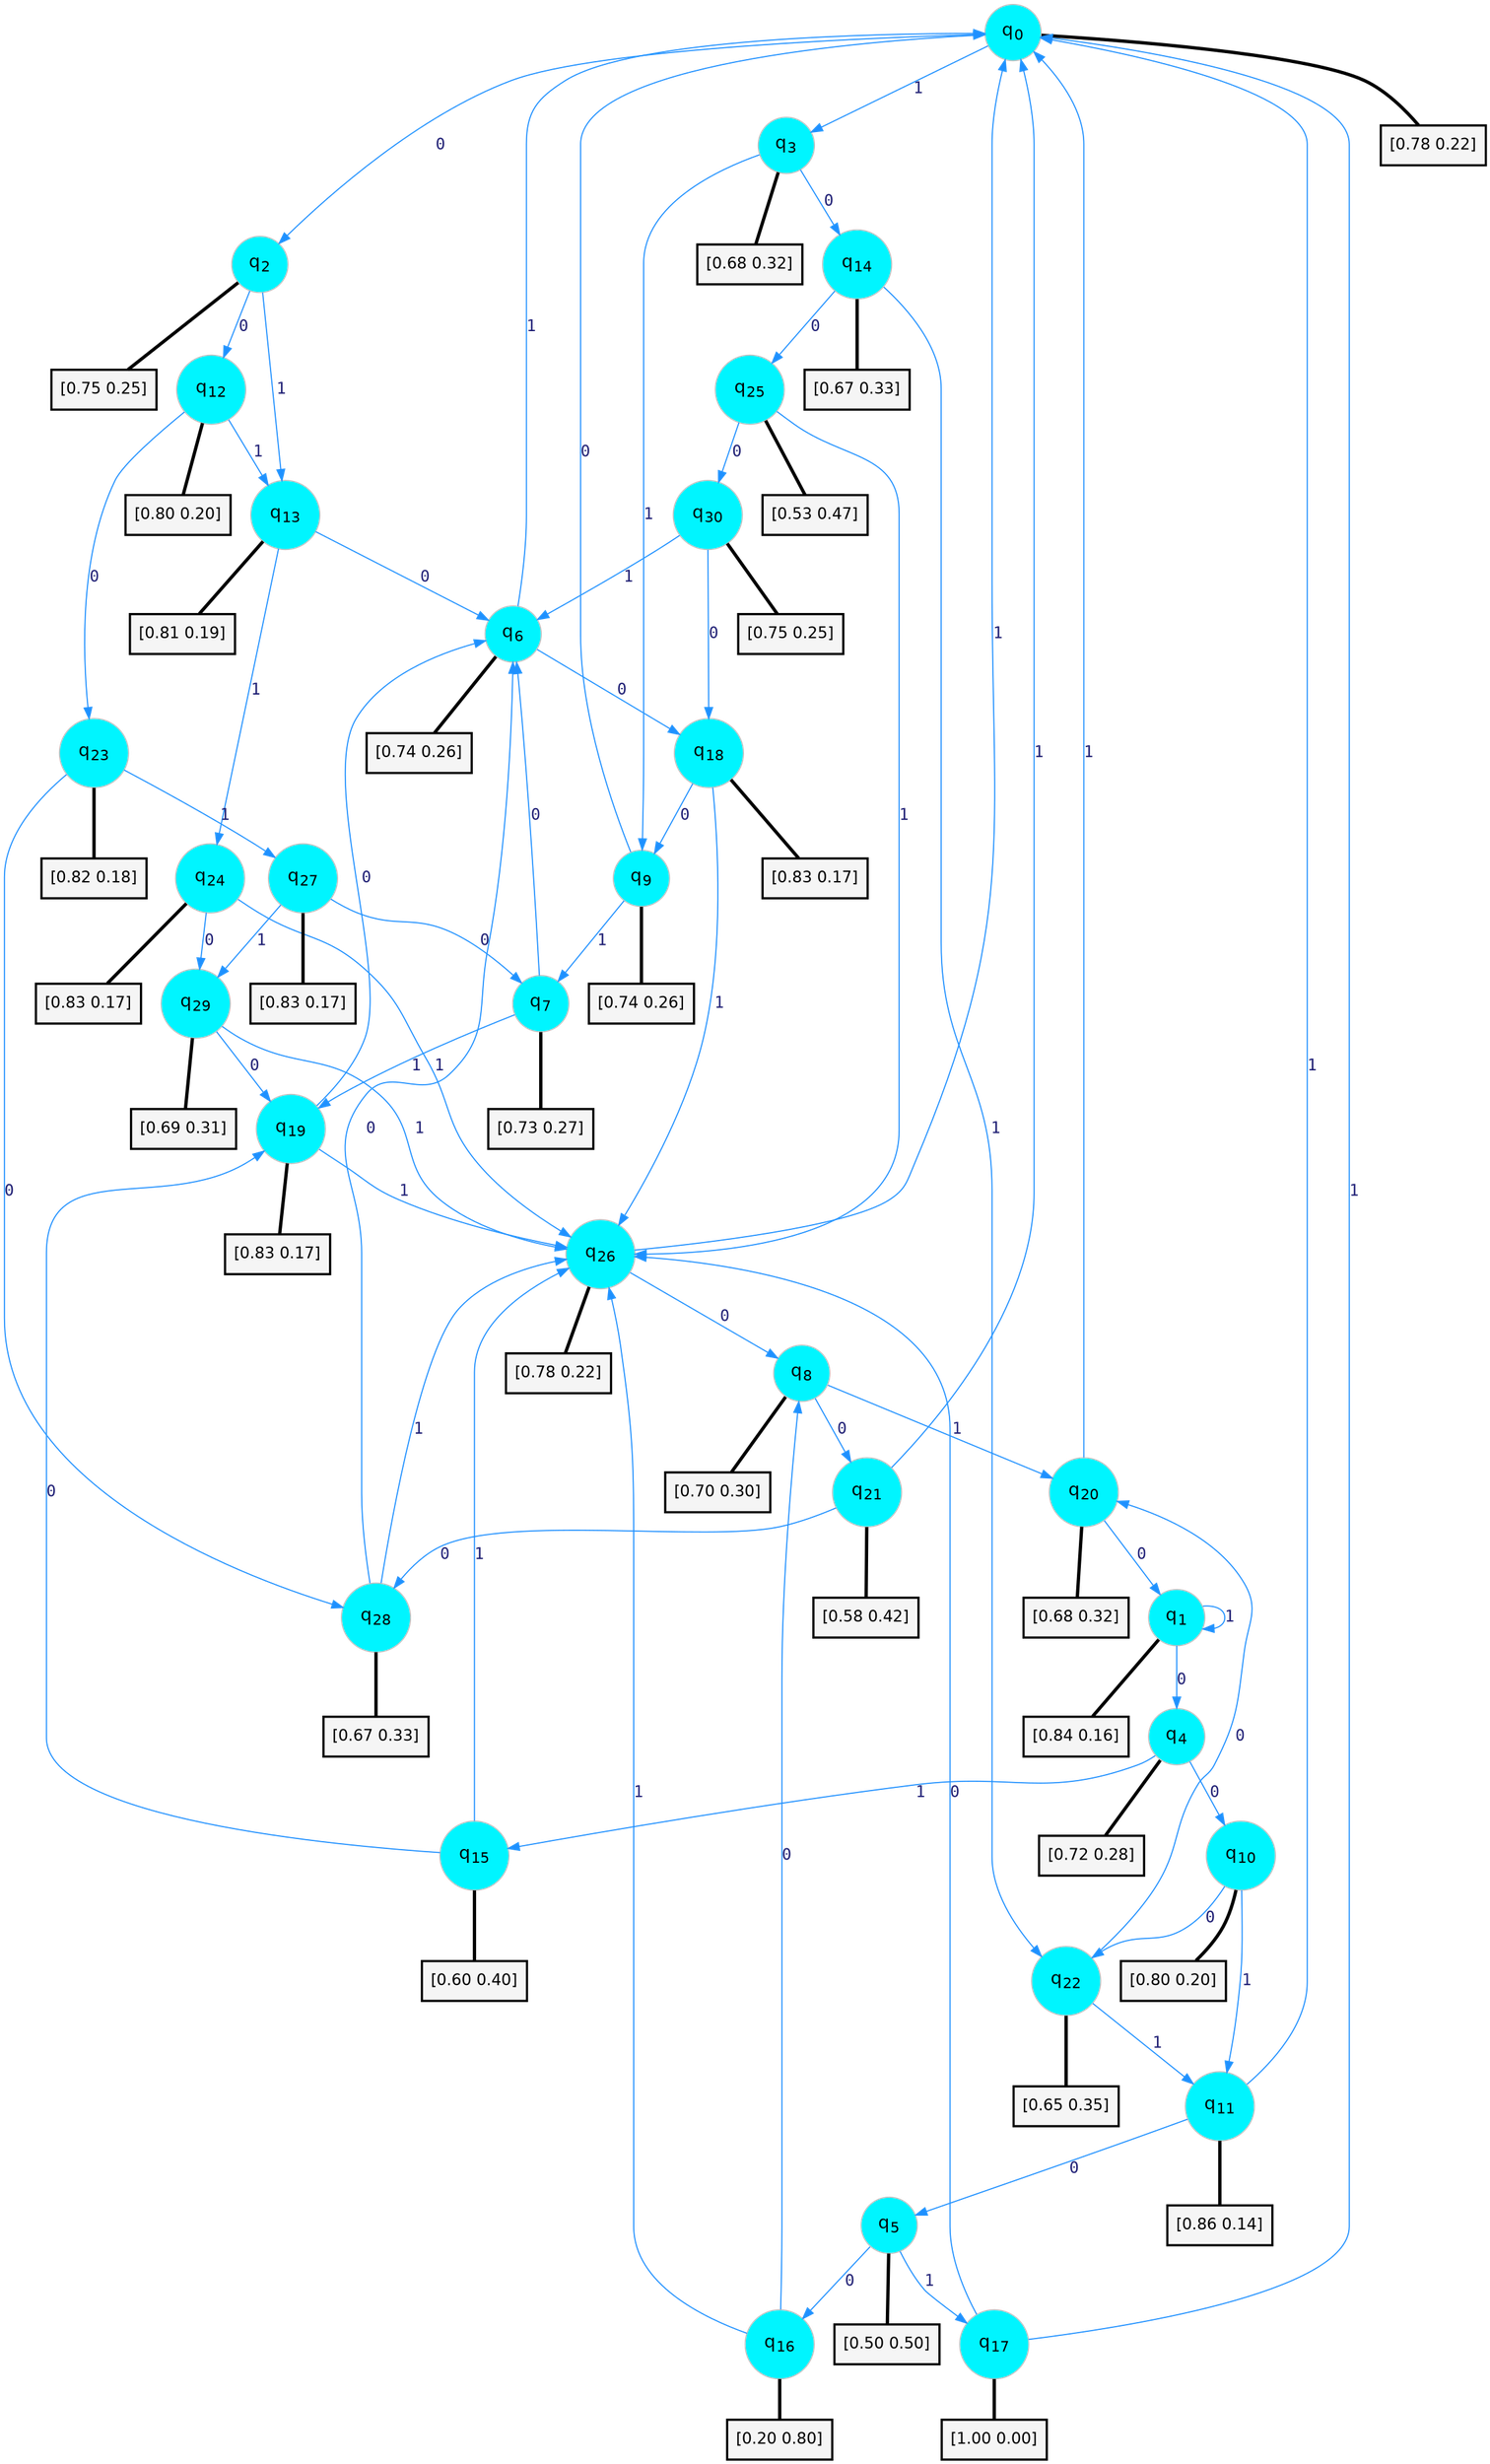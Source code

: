 digraph G {
graph [
bgcolor=transparent, dpi=300, rankdir=TD, size="40,25"];
node [
color=gray, fillcolor=turquoise1, fontcolor=black, fontname=Helvetica, fontsize=16, fontweight=bold, shape=circle, style=filled];
edge [
arrowsize=1, color=dodgerblue1, fontcolor=midnightblue, fontname=courier, fontweight=bold, penwidth=1, style=solid, weight=20];
0[label=<q<SUB>0</SUB>>];
1[label=<q<SUB>1</SUB>>];
2[label=<q<SUB>2</SUB>>];
3[label=<q<SUB>3</SUB>>];
4[label=<q<SUB>4</SUB>>];
5[label=<q<SUB>5</SUB>>];
6[label=<q<SUB>6</SUB>>];
7[label=<q<SUB>7</SUB>>];
8[label=<q<SUB>8</SUB>>];
9[label=<q<SUB>9</SUB>>];
10[label=<q<SUB>10</SUB>>];
11[label=<q<SUB>11</SUB>>];
12[label=<q<SUB>12</SUB>>];
13[label=<q<SUB>13</SUB>>];
14[label=<q<SUB>14</SUB>>];
15[label=<q<SUB>15</SUB>>];
16[label=<q<SUB>16</SUB>>];
17[label=<q<SUB>17</SUB>>];
18[label=<q<SUB>18</SUB>>];
19[label=<q<SUB>19</SUB>>];
20[label=<q<SUB>20</SUB>>];
21[label=<q<SUB>21</SUB>>];
22[label=<q<SUB>22</SUB>>];
23[label=<q<SUB>23</SUB>>];
24[label=<q<SUB>24</SUB>>];
25[label=<q<SUB>25</SUB>>];
26[label=<q<SUB>26</SUB>>];
27[label=<q<SUB>27</SUB>>];
28[label=<q<SUB>28</SUB>>];
29[label=<q<SUB>29</SUB>>];
30[label=<q<SUB>30</SUB>>];
31[label="[0.78 0.22]", shape=box,fontcolor=black, fontname=Helvetica, fontsize=14, penwidth=2, fillcolor=whitesmoke,color=black];
32[label="[0.84 0.16]", shape=box,fontcolor=black, fontname=Helvetica, fontsize=14, penwidth=2, fillcolor=whitesmoke,color=black];
33[label="[0.75 0.25]", shape=box,fontcolor=black, fontname=Helvetica, fontsize=14, penwidth=2, fillcolor=whitesmoke,color=black];
34[label="[0.68 0.32]", shape=box,fontcolor=black, fontname=Helvetica, fontsize=14, penwidth=2, fillcolor=whitesmoke,color=black];
35[label="[0.72 0.28]", shape=box,fontcolor=black, fontname=Helvetica, fontsize=14, penwidth=2, fillcolor=whitesmoke,color=black];
36[label="[0.50 0.50]", shape=box,fontcolor=black, fontname=Helvetica, fontsize=14, penwidth=2, fillcolor=whitesmoke,color=black];
37[label="[0.74 0.26]", shape=box,fontcolor=black, fontname=Helvetica, fontsize=14, penwidth=2, fillcolor=whitesmoke,color=black];
38[label="[0.73 0.27]", shape=box,fontcolor=black, fontname=Helvetica, fontsize=14, penwidth=2, fillcolor=whitesmoke,color=black];
39[label="[0.70 0.30]", shape=box,fontcolor=black, fontname=Helvetica, fontsize=14, penwidth=2, fillcolor=whitesmoke,color=black];
40[label="[0.74 0.26]", shape=box,fontcolor=black, fontname=Helvetica, fontsize=14, penwidth=2, fillcolor=whitesmoke,color=black];
41[label="[0.80 0.20]", shape=box,fontcolor=black, fontname=Helvetica, fontsize=14, penwidth=2, fillcolor=whitesmoke,color=black];
42[label="[0.86 0.14]", shape=box,fontcolor=black, fontname=Helvetica, fontsize=14, penwidth=2, fillcolor=whitesmoke,color=black];
43[label="[0.80 0.20]", shape=box,fontcolor=black, fontname=Helvetica, fontsize=14, penwidth=2, fillcolor=whitesmoke,color=black];
44[label="[0.81 0.19]", shape=box,fontcolor=black, fontname=Helvetica, fontsize=14, penwidth=2, fillcolor=whitesmoke,color=black];
45[label="[0.67 0.33]", shape=box,fontcolor=black, fontname=Helvetica, fontsize=14, penwidth=2, fillcolor=whitesmoke,color=black];
46[label="[0.60 0.40]", shape=box,fontcolor=black, fontname=Helvetica, fontsize=14, penwidth=2, fillcolor=whitesmoke,color=black];
47[label="[0.20 0.80]", shape=box,fontcolor=black, fontname=Helvetica, fontsize=14, penwidth=2, fillcolor=whitesmoke,color=black];
48[label="[1.00 0.00]", shape=box,fontcolor=black, fontname=Helvetica, fontsize=14, penwidth=2, fillcolor=whitesmoke,color=black];
49[label="[0.83 0.17]", shape=box,fontcolor=black, fontname=Helvetica, fontsize=14, penwidth=2, fillcolor=whitesmoke,color=black];
50[label="[0.83 0.17]", shape=box,fontcolor=black, fontname=Helvetica, fontsize=14, penwidth=2, fillcolor=whitesmoke,color=black];
51[label="[0.68 0.32]", shape=box,fontcolor=black, fontname=Helvetica, fontsize=14, penwidth=2, fillcolor=whitesmoke,color=black];
52[label="[0.58 0.42]", shape=box,fontcolor=black, fontname=Helvetica, fontsize=14, penwidth=2, fillcolor=whitesmoke,color=black];
53[label="[0.65 0.35]", shape=box,fontcolor=black, fontname=Helvetica, fontsize=14, penwidth=2, fillcolor=whitesmoke,color=black];
54[label="[0.82 0.18]", shape=box,fontcolor=black, fontname=Helvetica, fontsize=14, penwidth=2, fillcolor=whitesmoke,color=black];
55[label="[0.83 0.17]", shape=box,fontcolor=black, fontname=Helvetica, fontsize=14, penwidth=2, fillcolor=whitesmoke,color=black];
56[label="[0.53 0.47]", shape=box,fontcolor=black, fontname=Helvetica, fontsize=14, penwidth=2, fillcolor=whitesmoke,color=black];
57[label="[0.78 0.22]", shape=box,fontcolor=black, fontname=Helvetica, fontsize=14, penwidth=2, fillcolor=whitesmoke,color=black];
58[label="[0.83 0.17]", shape=box,fontcolor=black, fontname=Helvetica, fontsize=14, penwidth=2, fillcolor=whitesmoke,color=black];
59[label="[0.67 0.33]", shape=box,fontcolor=black, fontname=Helvetica, fontsize=14, penwidth=2, fillcolor=whitesmoke,color=black];
60[label="[0.69 0.31]", shape=box,fontcolor=black, fontname=Helvetica, fontsize=14, penwidth=2, fillcolor=whitesmoke,color=black];
61[label="[0.75 0.25]", shape=box,fontcolor=black, fontname=Helvetica, fontsize=14, penwidth=2, fillcolor=whitesmoke,color=black];
0->2 [label=0];
0->3 [label=1];
0->31 [arrowhead=none, penwidth=3,color=black];
1->4 [label=0];
1->1 [label=1];
1->32 [arrowhead=none, penwidth=3,color=black];
2->12 [label=0];
2->13 [label=1];
2->33 [arrowhead=none, penwidth=3,color=black];
3->14 [label=0];
3->9 [label=1];
3->34 [arrowhead=none, penwidth=3,color=black];
4->10 [label=0];
4->15 [label=1];
4->35 [arrowhead=none, penwidth=3,color=black];
5->16 [label=0];
5->17 [label=1];
5->36 [arrowhead=none, penwidth=3,color=black];
6->18 [label=0];
6->0 [label=1];
6->37 [arrowhead=none, penwidth=3,color=black];
7->6 [label=0];
7->19 [label=1];
7->38 [arrowhead=none, penwidth=3,color=black];
8->21 [label=0];
8->20 [label=1];
8->39 [arrowhead=none, penwidth=3,color=black];
9->0 [label=0];
9->7 [label=1];
9->40 [arrowhead=none, penwidth=3,color=black];
10->22 [label=0];
10->11 [label=1];
10->41 [arrowhead=none, penwidth=3,color=black];
11->5 [label=0];
11->0 [label=1];
11->42 [arrowhead=none, penwidth=3,color=black];
12->23 [label=0];
12->13 [label=1];
12->43 [arrowhead=none, penwidth=3,color=black];
13->6 [label=0];
13->24 [label=1];
13->44 [arrowhead=none, penwidth=3,color=black];
14->25 [label=0];
14->22 [label=1];
14->45 [arrowhead=none, penwidth=3,color=black];
15->19 [label=0];
15->26 [label=1];
15->46 [arrowhead=none, penwidth=3,color=black];
16->8 [label=0];
16->26 [label=1];
16->47 [arrowhead=none, penwidth=3,color=black];
17->26 [label=0];
17->0 [label=1];
17->48 [arrowhead=none, penwidth=3,color=black];
18->9 [label=0];
18->26 [label=1];
18->49 [arrowhead=none, penwidth=3,color=black];
19->6 [label=0];
19->26 [label=1];
19->50 [arrowhead=none, penwidth=3,color=black];
20->1 [label=0];
20->0 [label=1];
20->51 [arrowhead=none, penwidth=3,color=black];
21->28 [label=0];
21->0 [label=1];
21->52 [arrowhead=none, penwidth=3,color=black];
22->20 [label=0];
22->11 [label=1];
22->53 [arrowhead=none, penwidth=3,color=black];
23->28 [label=0];
23->27 [label=1];
23->54 [arrowhead=none, penwidth=3,color=black];
24->29 [label=0];
24->26 [label=1];
24->55 [arrowhead=none, penwidth=3,color=black];
25->30 [label=0];
25->26 [label=1];
25->56 [arrowhead=none, penwidth=3,color=black];
26->8 [label=0];
26->0 [label=1];
26->57 [arrowhead=none, penwidth=3,color=black];
27->7 [label=0];
27->29 [label=1];
27->58 [arrowhead=none, penwidth=3,color=black];
28->6 [label=0];
28->26 [label=1];
28->59 [arrowhead=none, penwidth=3,color=black];
29->19 [label=0];
29->26 [label=1];
29->60 [arrowhead=none, penwidth=3,color=black];
30->18 [label=0];
30->6 [label=1];
30->61 [arrowhead=none, penwidth=3,color=black];
}
